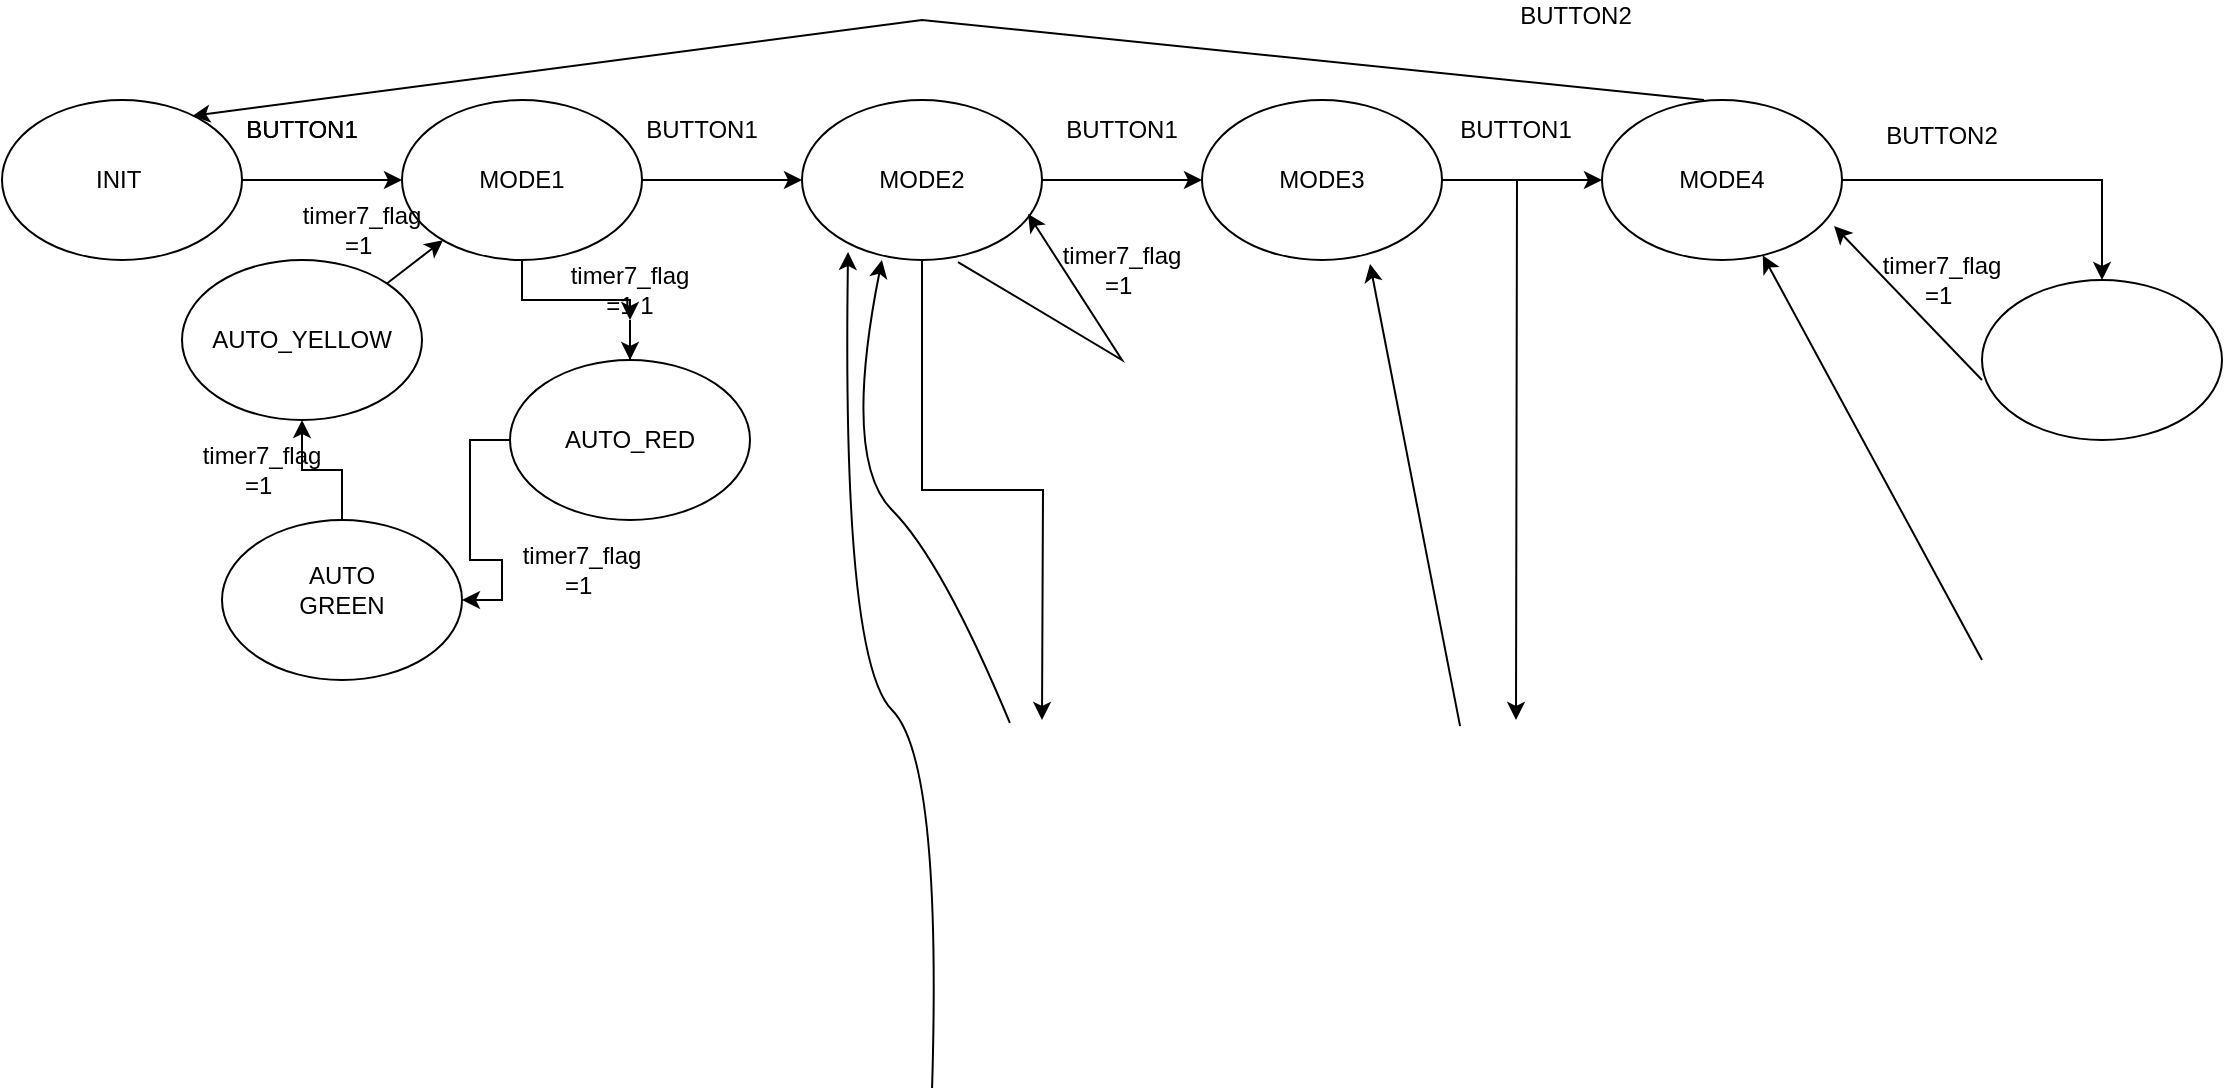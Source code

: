 <mxfile version="24.8.6">
  <diagram id="C5RBs43oDa-KdzZeNtuy" name="Page-1">
    <mxGraphModel dx="1674" dy="738" grid="1" gridSize="10" guides="1" tooltips="1" connect="1" arrows="1" fold="1" page="1" pageScale="1" pageWidth="827" pageHeight="1169" math="0" shadow="0">
      <root>
        <mxCell id="WIyWlLk6GJQsqaUBKTNV-0" />
        <mxCell id="WIyWlLk6GJQsqaUBKTNV-1" parent="WIyWlLk6GJQsqaUBKTNV-0" />
        <mxCell id="9Rtrq_ne1fXErQaXBdDn-0" value="" style="ellipse;whiteSpace=wrap;html=1;" vertex="1" parent="WIyWlLk6GJQsqaUBKTNV-1">
          <mxGeometry x="40" y="80" width="120" height="80" as="geometry" />
        </mxCell>
        <mxCell id="9Rtrq_ne1fXErQaXBdDn-1" value="INIT&amp;nbsp;" style="text;html=1;align=center;verticalAlign=middle;whiteSpace=wrap;rounded=0;" vertex="1" parent="WIyWlLk6GJQsqaUBKTNV-1">
          <mxGeometry x="70" y="105" width="60" height="30" as="geometry" />
        </mxCell>
        <mxCell id="9Rtrq_ne1fXErQaXBdDn-2" value="" style="endArrow=classic;html=1;rounded=0;exitX=1;exitY=0.5;exitDx=0;exitDy=0;shadow=0;" edge="1" parent="WIyWlLk6GJQsqaUBKTNV-1" source="9Rtrq_ne1fXErQaXBdDn-0">
          <mxGeometry width="50" height="50" relative="1" as="geometry">
            <mxPoint x="390" y="410" as="sourcePoint" />
            <mxPoint x="240" y="120" as="targetPoint" />
          </mxGeometry>
        </mxCell>
        <mxCell id="9Rtrq_ne1fXErQaXBdDn-10" value="" style="edgeStyle=orthogonalEdgeStyle;rounded=0;orthogonalLoop=1;jettySize=auto;html=1;" edge="1" parent="WIyWlLk6GJQsqaUBKTNV-1" source="9Rtrq_ne1fXErQaXBdDn-3" target="9Rtrq_ne1fXErQaXBdDn-9">
          <mxGeometry relative="1" as="geometry" />
        </mxCell>
        <mxCell id="9Rtrq_ne1fXErQaXBdDn-28" value="" style="edgeStyle=orthogonalEdgeStyle;rounded=0;orthogonalLoop=1;jettySize=auto;html=1;" edge="1" parent="WIyWlLk6GJQsqaUBKTNV-1" source="9Rtrq_ne1fXErQaXBdDn-37" target="9Rtrq_ne1fXErQaXBdDn-27">
          <mxGeometry relative="1" as="geometry" />
        </mxCell>
        <mxCell id="9Rtrq_ne1fXErQaXBdDn-3" value="" style="ellipse;whiteSpace=wrap;html=1;" vertex="1" parent="WIyWlLk6GJQsqaUBKTNV-1">
          <mxGeometry x="240" y="80" width="120" height="80" as="geometry" />
        </mxCell>
        <mxCell id="9Rtrq_ne1fXErQaXBdDn-7" value="MODE1" style="text;html=1;align=center;verticalAlign=middle;whiteSpace=wrap;rounded=0;" vertex="1" parent="WIyWlLk6GJQsqaUBKTNV-1">
          <mxGeometry x="270" y="105" width="60" height="30" as="geometry" />
        </mxCell>
        <mxCell id="9Rtrq_ne1fXErQaXBdDn-8" value="BUTTON1" style="text;html=1;align=center;verticalAlign=middle;whiteSpace=wrap;rounded=0;" vertex="1" parent="WIyWlLk6GJQsqaUBKTNV-1">
          <mxGeometry x="160" y="80" width="60" height="30" as="geometry" />
        </mxCell>
        <mxCell id="9Rtrq_ne1fXErQaXBdDn-13" value="" style="edgeStyle=orthogonalEdgeStyle;rounded=0;orthogonalLoop=1;jettySize=auto;html=1;" edge="1" parent="WIyWlLk6GJQsqaUBKTNV-1" source="9Rtrq_ne1fXErQaXBdDn-9" target="9Rtrq_ne1fXErQaXBdDn-12">
          <mxGeometry relative="1" as="geometry" />
        </mxCell>
        <mxCell id="9Rtrq_ne1fXErQaXBdDn-43" value="" style="edgeStyle=orthogonalEdgeStyle;rounded=0;orthogonalLoop=1;jettySize=auto;html=1;" edge="1" parent="WIyWlLk6GJQsqaUBKTNV-1" source="9Rtrq_ne1fXErQaXBdDn-9">
          <mxGeometry relative="1" as="geometry">
            <mxPoint x="560" y="390" as="targetPoint" />
          </mxGeometry>
        </mxCell>
        <mxCell id="9Rtrq_ne1fXErQaXBdDn-9" value="" style="ellipse;whiteSpace=wrap;html=1;" vertex="1" parent="WIyWlLk6GJQsqaUBKTNV-1">
          <mxGeometry x="440" y="80" width="120" height="80" as="geometry" />
        </mxCell>
        <mxCell id="9Rtrq_ne1fXErQaXBdDn-11" value="MODE2" style="text;html=1;align=center;verticalAlign=middle;whiteSpace=wrap;rounded=0;" vertex="1" parent="WIyWlLk6GJQsqaUBKTNV-1">
          <mxGeometry x="470" y="105" width="60" height="30" as="geometry" />
        </mxCell>
        <mxCell id="9Rtrq_ne1fXErQaXBdDn-20" value="" style="edgeStyle=orthogonalEdgeStyle;rounded=0;orthogonalLoop=1;jettySize=auto;html=1;" edge="1" parent="WIyWlLk6GJQsqaUBKTNV-1" source="9Rtrq_ne1fXErQaXBdDn-12" target="9Rtrq_ne1fXErQaXBdDn-19">
          <mxGeometry relative="1" as="geometry" />
        </mxCell>
        <mxCell id="9Rtrq_ne1fXErQaXBdDn-62" value="" style="edgeStyle=orthogonalEdgeStyle;rounded=0;orthogonalLoop=1;jettySize=auto;html=1;" edge="1" parent="WIyWlLk6GJQsqaUBKTNV-1" source="9Rtrq_ne1fXErQaXBdDn-12">
          <mxGeometry relative="1" as="geometry">
            <mxPoint x="797" y="390" as="targetPoint" />
          </mxGeometry>
        </mxCell>
        <mxCell id="9Rtrq_ne1fXErQaXBdDn-12" value="" style="ellipse;whiteSpace=wrap;html=1;" vertex="1" parent="WIyWlLk6GJQsqaUBKTNV-1">
          <mxGeometry x="640" y="80" width="120" height="80" as="geometry" />
        </mxCell>
        <mxCell id="9Rtrq_ne1fXErQaXBdDn-14" value="MODE3" style="text;html=1;align=center;verticalAlign=middle;whiteSpace=wrap;rounded=0;" vertex="1" parent="WIyWlLk6GJQsqaUBKTNV-1">
          <mxGeometry x="670" y="105" width="60" height="30" as="geometry" />
        </mxCell>
        <mxCell id="9Rtrq_ne1fXErQaXBdDn-77" value="" style="edgeStyle=orthogonalEdgeStyle;rounded=0;orthogonalLoop=1;jettySize=auto;html=1;" edge="1" parent="WIyWlLk6GJQsqaUBKTNV-1" source="9Rtrq_ne1fXErQaXBdDn-19" target="9Rtrq_ne1fXErQaXBdDn-76">
          <mxGeometry relative="1" as="geometry" />
        </mxCell>
        <mxCell id="9Rtrq_ne1fXErQaXBdDn-19" value="" style="ellipse;whiteSpace=wrap;html=1;" vertex="1" parent="WIyWlLk6GJQsqaUBKTNV-1">
          <mxGeometry x="840" y="80" width="120" height="80" as="geometry" />
        </mxCell>
        <mxCell id="9Rtrq_ne1fXErQaXBdDn-21" value="MODE4" style="text;html=1;align=center;verticalAlign=middle;whiteSpace=wrap;rounded=0;" vertex="1" parent="WIyWlLk6GJQsqaUBKTNV-1">
          <mxGeometry x="870" y="105" width="60" height="30" as="geometry" />
        </mxCell>
        <mxCell id="9Rtrq_ne1fXErQaXBdDn-22" value="" style="endArrow=classic;html=1;rounded=0;exitX=0.425;exitY=0;exitDx=0;exitDy=0;exitPerimeter=0;entryX=0.792;entryY=0.1;entryDx=0;entryDy=0;entryPerimeter=0;" edge="1" parent="WIyWlLk6GJQsqaUBKTNV-1" source="9Rtrq_ne1fXErQaXBdDn-19" target="9Rtrq_ne1fXErQaXBdDn-0">
          <mxGeometry width="50" height="50" relative="1" as="geometry">
            <mxPoint x="460" y="310" as="sourcePoint" />
            <mxPoint x="480" y="20" as="targetPoint" />
            <Array as="points">
              <mxPoint x="500" y="40" />
            </Array>
          </mxGeometry>
        </mxCell>
        <mxCell id="9Rtrq_ne1fXErQaXBdDn-23" value="BUTTON1" style="text;html=1;align=center;verticalAlign=middle;whiteSpace=wrap;rounded=0;" vertex="1" parent="WIyWlLk6GJQsqaUBKTNV-1">
          <mxGeometry x="160" y="80" width="60" height="30" as="geometry" />
        </mxCell>
        <mxCell id="9Rtrq_ne1fXErQaXBdDn-24" value="BUTTON1" style="text;html=1;align=center;verticalAlign=middle;whiteSpace=wrap;rounded=0;" vertex="1" parent="WIyWlLk6GJQsqaUBKTNV-1">
          <mxGeometry x="360" y="80" width="60" height="30" as="geometry" />
        </mxCell>
        <mxCell id="9Rtrq_ne1fXErQaXBdDn-25" value="BUTTON1" style="text;html=1;align=center;verticalAlign=middle;whiteSpace=wrap;rounded=0;" vertex="1" parent="WIyWlLk6GJQsqaUBKTNV-1">
          <mxGeometry x="570" y="80" width="60" height="30" as="geometry" />
        </mxCell>
        <mxCell id="9Rtrq_ne1fXErQaXBdDn-26" value="BUTTON1" style="text;html=1;align=center;verticalAlign=middle;whiteSpace=wrap;rounded=0;" vertex="1" parent="WIyWlLk6GJQsqaUBKTNV-1">
          <mxGeometry x="767" y="80" width="60" height="30" as="geometry" />
        </mxCell>
        <mxCell id="9Rtrq_ne1fXErQaXBdDn-31" value="" style="edgeStyle=orthogonalEdgeStyle;rounded=0;orthogonalLoop=1;jettySize=auto;html=1;" edge="1" parent="WIyWlLk6GJQsqaUBKTNV-1" source="9Rtrq_ne1fXErQaXBdDn-27" target="9Rtrq_ne1fXErQaXBdDn-30">
          <mxGeometry relative="1" as="geometry" />
        </mxCell>
        <mxCell id="9Rtrq_ne1fXErQaXBdDn-27" value="" style="ellipse;whiteSpace=wrap;html=1;" vertex="1" parent="WIyWlLk6GJQsqaUBKTNV-1">
          <mxGeometry x="294" y="210" width="120" height="80" as="geometry" />
        </mxCell>
        <mxCell id="9Rtrq_ne1fXErQaXBdDn-29" value="AUTO_RED" style="text;html=1;align=center;verticalAlign=middle;whiteSpace=wrap;rounded=0;" vertex="1" parent="WIyWlLk6GJQsqaUBKTNV-1">
          <mxGeometry x="324" y="235" width="60" height="30" as="geometry" />
        </mxCell>
        <mxCell id="9Rtrq_ne1fXErQaXBdDn-34" value="" style="edgeStyle=orthogonalEdgeStyle;rounded=0;orthogonalLoop=1;jettySize=auto;html=1;" edge="1" parent="WIyWlLk6GJQsqaUBKTNV-1" source="9Rtrq_ne1fXErQaXBdDn-30" target="9Rtrq_ne1fXErQaXBdDn-33">
          <mxGeometry relative="1" as="geometry" />
        </mxCell>
        <mxCell id="9Rtrq_ne1fXErQaXBdDn-30" value="" style="ellipse;whiteSpace=wrap;html=1;" vertex="1" parent="WIyWlLk6GJQsqaUBKTNV-1">
          <mxGeometry x="150" y="290" width="120" height="80" as="geometry" />
        </mxCell>
        <mxCell id="9Rtrq_ne1fXErQaXBdDn-32" value="AUTO&lt;div&gt;GREEN&lt;/div&gt;" style="text;html=1;align=center;verticalAlign=middle;whiteSpace=wrap;rounded=0;" vertex="1" parent="WIyWlLk6GJQsqaUBKTNV-1">
          <mxGeometry x="180" y="310" width="60" height="30" as="geometry" />
        </mxCell>
        <mxCell id="9Rtrq_ne1fXErQaXBdDn-33" value="" style="ellipse;whiteSpace=wrap;html=1;" vertex="1" parent="WIyWlLk6GJQsqaUBKTNV-1">
          <mxGeometry x="130" y="160" width="120" height="80" as="geometry" />
        </mxCell>
        <mxCell id="9Rtrq_ne1fXErQaXBdDn-35" value="AUTO_YELLOW" style="text;html=1;align=center;verticalAlign=middle;whiteSpace=wrap;rounded=0;" vertex="1" parent="WIyWlLk6GJQsqaUBKTNV-1">
          <mxGeometry x="160" y="185" width="60" height="30" as="geometry" />
        </mxCell>
        <mxCell id="9Rtrq_ne1fXErQaXBdDn-36" value="" style="endArrow=classic;html=1;rounded=0;exitX=1;exitY=0;exitDx=0;exitDy=0;" edge="1" parent="WIyWlLk6GJQsqaUBKTNV-1" source="9Rtrq_ne1fXErQaXBdDn-33" target="9Rtrq_ne1fXErQaXBdDn-3">
          <mxGeometry width="50" height="50" relative="1" as="geometry">
            <mxPoint x="460" y="310" as="sourcePoint" />
            <mxPoint x="510" y="260" as="targetPoint" />
          </mxGeometry>
        </mxCell>
        <mxCell id="9Rtrq_ne1fXErQaXBdDn-38" value="" style="edgeStyle=orthogonalEdgeStyle;rounded=0;orthogonalLoop=1;jettySize=auto;html=1;" edge="1" parent="WIyWlLk6GJQsqaUBKTNV-1" source="9Rtrq_ne1fXErQaXBdDn-3" target="9Rtrq_ne1fXErQaXBdDn-37">
          <mxGeometry relative="1" as="geometry">
            <mxPoint x="300" y="160" as="sourcePoint" />
            <mxPoint x="354" y="210" as="targetPoint" />
          </mxGeometry>
        </mxCell>
        <mxCell id="9Rtrq_ne1fXErQaXBdDn-37" value="timer7_flag =1 1" style="text;html=1;align=center;verticalAlign=middle;whiteSpace=wrap;rounded=0;" vertex="1" parent="WIyWlLk6GJQsqaUBKTNV-1">
          <mxGeometry x="324" y="160" width="60" height="30" as="geometry" />
        </mxCell>
        <mxCell id="9Rtrq_ne1fXErQaXBdDn-39" value="timer7_flag =1&amp;nbsp;" style="text;html=1;align=center;verticalAlign=middle;whiteSpace=wrap;rounded=0;" vertex="1" parent="WIyWlLk6GJQsqaUBKTNV-1">
          <mxGeometry x="300" y="300" width="60" height="30" as="geometry" />
        </mxCell>
        <mxCell id="9Rtrq_ne1fXErQaXBdDn-40" value="timer7_flag =1&amp;nbsp;" style="text;html=1;align=center;verticalAlign=middle;whiteSpace=wrap;rounded=0;" vertex="1" parent="WIyWlLk6GJQsqaUBKTNV-1">
          <mxGeometry x="140" y="250" width="60" height="30" as="geometry" />
        </mxCell>
        <mxCell id="9Rtrq_ne1fXErQaXBdDn-41" value="timer7_flag =1&amp;nbsp;" style="text;html=1;align=center;verticalAlign=middle;whiteSpace=wrap;rounded=0;" vertex="1" parent="WIyWlLk6GJQsqaUBKTNV-1">
          <mxGeometry x="190" y="130" width="60" height="30" as="geometry" />
        </mxCell>
        <mxCell id="9Rtrq_ne1fXErQaXBdDn-47" value="" style="curved=1;endArrow=classic;html=1;rounded=0;entryX=0.333;entryY=1;entryDx=0;entryDy=0;entryPerimeter=0;" edge="1" parent="WIyWlLk6GJQsqaUBKTNV-1" target="9Rtrq_ne1fXErQaXBdDn-9">
          <mxGeometry width="50" height="50" relative="1" as="geometry">
            <mxPoint x="543.941" y="391.459" as="sourcePoint" />
            <mxPoint x="510" y="260" as="targetPoint" />
            <Array as="points">
              <mxPoint x="510" y="310" />
              <mxPoint x="460" y="260" />
            </Array>
          </mxGeometry>
        </mxCell>
        <mxCell id="9Rtrq_ne1fXErQaXBdDn-54" value="" style="curved=1;endArrow=classic;html=1;rounded=0;exitX=0.042;exitY=0.3;exitDx=0;exitDy=0;exitPerimeter=0;entryX=0.192;entryY=0.95;entryDx=0;entryDy=0;entryPerimeter=0;" edge="1" parent="WIyWlLk6GJQsqaUBKTNV-1" target="9Rtrq_ne1fXErQaXBdDn-9">
          <mxGeometry width="50" height="50" relative="1" as="geometry">
            <mxPoint x="505.04" y="574" as="sourcePoint" />
            <mxPoint x="510" y="360" as="targetPoint" />
            <Array as="points">
              <mxPoint x="510" y="410" />
              <mxPoint x="460" y="360" />
            </Array>
          </mxGeometry>
        </mxCell>
        <mxCell id="9Rtrq_ne1fXErQaXBdDn-59" value="" style="endArrow=classic;html=1;rounded=0;exitX=0.65;exitY=1.013;exitDx=0;exitDy=0;exitPerimeter=0;entryX=0.942;entryY=0.713;entryDx=0;entryDy=0;entryPerimeter=0;" edge="1" parent="WIyWlLk6GJQsqaUBKTNV-1" source="9Rtrq_ne1fXErQaXBdDn-9" target="9Rtrq_ne1fXErQaXBdDn-9">
          <mxGeometry width="50" height="50" relative="1" as="geometry">
            <mxPoint x="460" y="410" as="sourcePoint" />
            <mxPoint x="680" y="270" as="targetPoint" />
            <Array as="points">
              <mxPoint x="600" y="210" />
            </Array>
          </mxGeometry>
        </mxCell>
        <mxCell id="9Rtrq_ne1fXErQaXBdDn-60" value="timer7_flag =1&amp;nbsp;" style="text;html=1;align=center;verticalAlign=middle;whiteSpace=wrap;rounded=0;" vertex="1" parent="WIyWlLk6GJQsqaUBKTNV-1">
          <mxGeometry x="570" y="150" width="60" height="30" as="geometry" />
        </mxCell>
        <mxCell id="9Rtrq_ne1fXErQaXBdDn-74" value="" style="endArrow=classic;html=1;rounded=0;exitX=0.267;exitY=0.038;exitDx=0;exitDy=0;exitPerimeter=0;entryX=0.7;entryY=1.025;entryDx=0;entryDy=0;entryPerimeter=0;" edge="1" parent="WIyWlLk6GJQsqaUBKTNV-1" target="9Rtrq_ne1fXErQaXBdDn-12">
          <mxGeometry width="50" height="50" relative="1" as="geometry">
            <mxPoint x="769.04" y="393.04" as="sourcePoint" />
            <mxPoint x="510" y="360" as="targetPoint" />
          </mxGeometry>
        </mxCell>
        <mxCell id="9Rtrq_ne1fXErQaXBdDn-76" value="" style="ellipse;whiteSpace=wrap;html=1;" vertex="1" parent="WIyWlLk6GJQsqaUBKTNV-1">
          <mxGeometry x="1030" y="170" width="120" height="80" as="geometry" />
        </mxCell>
        <mxCell id="9Rtrq_ne1fXErQaXBdDn-78" value="BUTTON2&lt;div&gt;&lt;br&gt;&lt;/div&gt;" style="text;html=1;align=center;verticalAlign=middle;whiteSpace=wrap;rounded=0;" vertex="1" parent="WIyWlLk6GJQsqaUBKTNV-1">
          <mxGeometry x="980" y="90" width="60" height="30" as="geometry" />
        </mxCell>
        <mxCell id="9Rtrq_ne1fXErQaXBdDn-83" value="" style="endArrow=classic;html=1;rounded=0;exitX=0;exitY=0.375;exitDx=0;exitDy=0;exitPerimeter=0;" edge="1" parent="WIyWlLk6GJQsqaUBKTNV-1" target="9Rtrq_ne1fXErQaXBdDn-19">
          <mxGeometry width="50" height="50" relative="1" as="geometry">
            <mxPoint x="1030" y="360" as="sourcePoint" />
            <mxPoint x="510" y="360" as="targetPoint" />
          </mxGeometry>
        </mxCell>
        <mxCell id="9Rtrq_ne1fXErQaXBdDn-84" value="" style="endArrow=classic;html=1;rounded=0;exitX=0;exitY=0.625;exitDx=0;exitDy=0;exitPerimeter=0;entryX=0.967;entryY=0.788;entryDx=0;entryDy=0;entryPerimeter=0;" edge="1" parent="WIyWlLk6GJQsqaUBKTNV-1" source="9Rtrq_ne1fXErQaXBdDn-76" target="9Rtrq_ne1fXErQaXBdDn-19">
          <mxGeometry width="50" height="50" relative="1" as="geometry">
            <mxPoint x="460" y="410" as="sourcePoint" />
            <mxPoint x="510" y="360" as="targetPoint" />
          </mxGeometry>
        </mxCell>
        <mxCell id="9Rtrq_ne1fXErQaXBdDn-85" value="timer7_flag =1&amp;nbsp;" style="text;html=1;align=center;verticalAlign=middle;whiteSpace=wrap;rounded=0;" vertex="1" parent="WIyWlLk6GJQsqaUBKTNV-1">
          <mxGeometry x="980" y="155" width="60" height="30" as="geometry" />
        </mxCell>
        <mxCell id="9Rtrq_ne1fXErQaXBdDn-88" value="BUTTON2&lt;div&gt;&lt;br&gt;&lt;/div&gt;" style="text;html=1;align=center;verticalAlign=middle;whiteSpace=wrap;rounded=0;" vertex="1" parent="WIyWlLk6GJQsqaUBKTNV-1">
          <mxGeometry x="797" y="30" width="60" height="30" as="geometry" />
        </mxCell>
      </root>
    </mxGraphModel>
  </diagram>
</mxfile>
